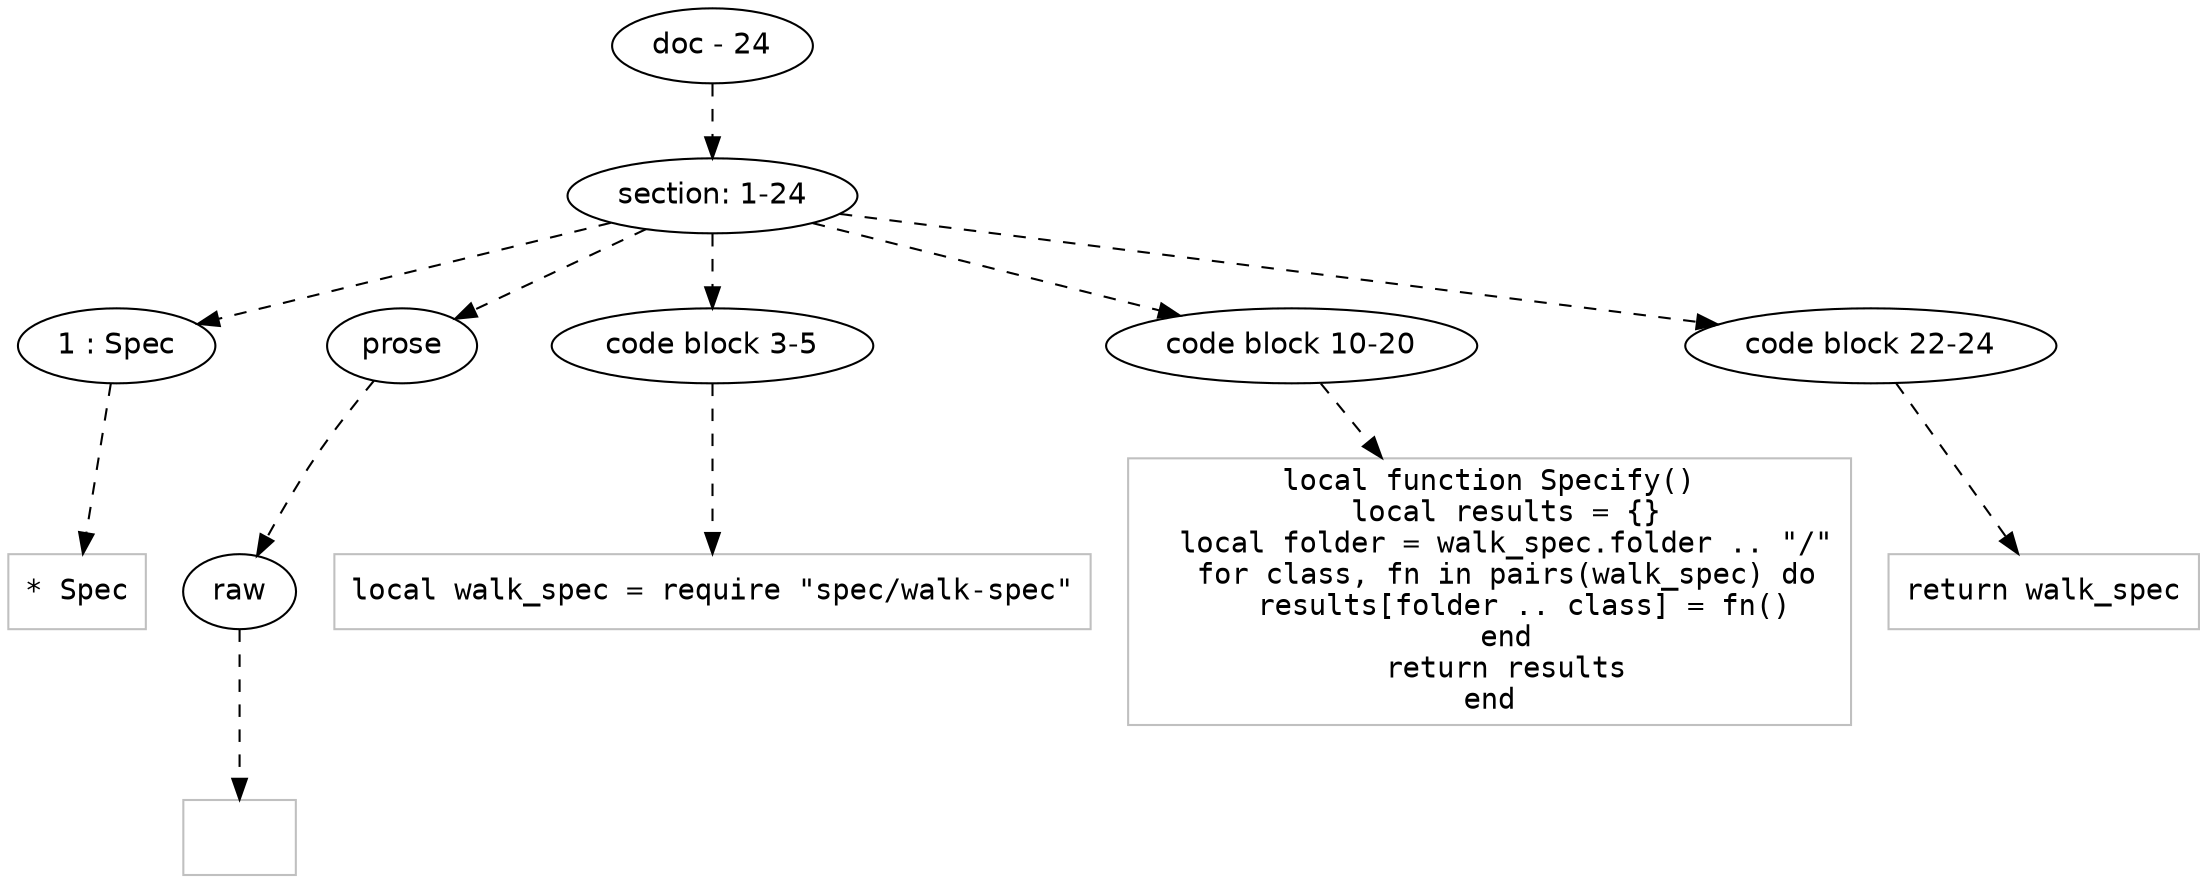 digraph lpegNode {

node [fontname=Helvetica]
edge [style=dashed]

doc_0 [label="doc - 24"]


doc_0 -> { section_1}
{rank=same; section_1}

section_1 [label="section: 1-24"]


// END RANK doc_0

section_1 -> { header_2 prose_3 codeblock_4 codeblock_5 codeblock_6}
{rank=same; header_2 prose_3 codeblock_4 codeblock_5 codeblock_6}

header_2 [label="1 : Spec"]

prose_3 [label="prose"]

codeblock_4 [label="code block 3-5"]

codeblock_5 [label="code block 10-20"]

codeblock_6 [label="code block 22-24"]


// END RANK section_1

header_2 -> leaf_7
leaf_7  [color=Gray,shape=rectangle,fontname=Inconsolata,label="* Spec"]
// END RANK header_2

prose_3 -> { raw_8}
{rank=same; raw_8}

raw_8 [label="raw"]


// END RANK prose_3

raw_8 -> leaf_9
leaf_9  [color=Gray,shape=rectangle,fontname=Inconsolata,label="
"]
// END RANK raw_8

codeblock_4 -> leaf_10
leaf_10  [color=Gray,shape=rectangle,fontname=Inconsolata,label="local walk_spec = require \"spec/walk-spec\""]
// END RANK codeblock_4

codeblock_5 -> leaf_11
leaf_11  [color=Gray,shape=rectangle,fontname=Inconsolata,label="local function Specify()
  local results = {}
  local folder = walk_spec.folder .. \"/\"
  for class, fn in pairs(walk_spec) do
    results[folder .. class] = fn()
  end
  return results
end
"]
// END RANK codeblock_5

codeblock_6 -> leaf_12
leaf_12  [color=Gray,shape=rectangle,fontname=Inconsolata,label="return walk_spec"]
// END RANK codeblock_6


}
